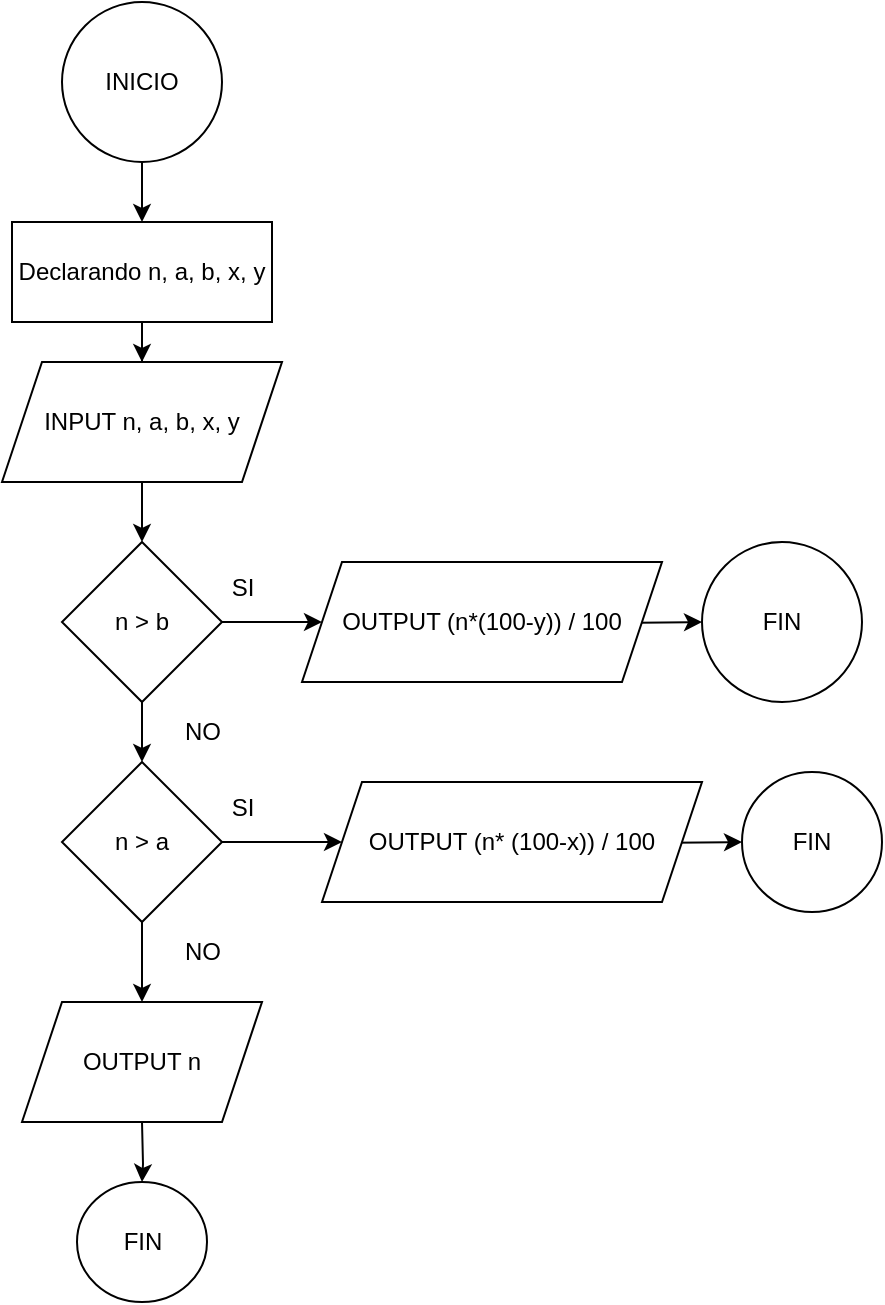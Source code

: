 <mxfile version="24.3.1" type="google">
  <diagram name="Página-1" id="44LaQIkWmfWSSSZqy9im">
    <mxGraphModel grid="1" page="1" gridSize="10" guides="1" tooltips="1" connect="1" arrows="1" fold="1" pageScale="1" pageWidth="827" pageHeight="1169" math="0" shadow="0">
      <root>
        <mxCell id="0" />
        <mxCell id="1" parent="0" />
        <mxCell id="bEgLZTEkBPJJxBVbNIPV-3" value="" style="edgeStyle=orthogonalEdgeStyle;rounded=0;orthogonalLoop=1;jettySize=auto;html=1;" edge="1" parent="1" source="bEgLZTEkBPJJxBVbNIPV-1" target="bEgLZTEkBPJJxBVbNIPV-2">
          <mxGeometry relative="1" as="geometry" />
        </mxCell>
        <mxCell id="bEgLZTEkBPJJxBVbNIPV-1" value="INICIO" style="ellipse;whiteSpace=wrap;html=1;" vertex="1" parent="1">
          <mxGeometry x="340" y="40" width="80" height="80" as="geometry" />
        </mxCell>
        <mxCell id="bEgLZTEkBPJJxBVbNIPV-5" value="" style="edgeStyle=orthogonalEdgeStyle;rounded=0;orthogonalLoop=1;jettySize=auto;html=1;" edge="1" parent="1" source="bEgLZTEkBPJJxBVbNIPV-2" target="bEgLZTEkBPJJxBVbNIPV-4">
          <mxGeometry relative="1" as="geometry" />
        </mxCell>
        <mxCell id="bEgLZTEkBPJJxBVbNIPV-2" value="Declarando n, a, b, x, y" style="whiteSpace=wrap;html=1;" vertex="1" parent="1">
          <mxGeometry x="315" y="150" width="130" height="50" as="geometry" />
        </mxCell>
        <mxCell id="bEgLZTEkBPJJxBVbNIPV-7" value="" style="edgeStyle=orthogonalEdgeStyle;rounded=0;orthogonalLoop=1;jettySize=auto;html=1;" edge="1" parent="1" source="bEgLZTEkBPJJxBVbNIPV-4" target="bEgLZTEkBPJJxBVbNIPV-6">
          <mxGeometry relative="1" as="geometry" />
        </mxCell>
        <mxCell id="bEgLZTEkBPJJxBVbNIPV-4" value="INPUT n, a, b, x, y" style="shape=parallelogram;perimeter=parallelogramPerimeter;whiteSpace=wrap;html=1;fixedSize=1;" vertex="1" parent="1">
          <mxGeometry x="310" y="220" width="140" height="60" as="geometry" />
        </mxCell>
        <mxCell id="bEgLZTEkBPJJxBVbNIPV-12" value="" style="edgeStyle=orthogonalEdgeStyle;rounded=0;orthogonalLoop=1;jettySize=auto;html=1;" edge="1" parent="1" source="bEgLZTEkBPJJxBVbNIPV-6">
          <mxGeometry relative="1" as="geometry">
            <mxPoint x="470" y="350" as="targetPoint" />
          </mxGeometry>
        </mxCell>
        <mxCell id="bEgLZTEkBPJJxBVbNIPV-14" value="" style="edgeStyle=orthogonalEdgeStyle;rounded=0;orthogonalLoop=1;jettySize=auto;html=1;" edge="1" parent="1" source="bEgLZTEkBPJJxBVbNIPV-6" target="bEgLZTEkBPJJxBVbNIPV-13">
          <mxGeometry relative="1" as="geometry" />
        </mxCell>
        <mxCell id="bEgLZTEkBPJJxBVbNIPV-6" value="n &amp;gt; b" style="rhombus;whiteSpace=wrap;html=1;" vertex="1" parent="1">
          <mxGeometry x="340" y="310" width="80" height="80" as="geometry" />
        </mxCell>
        <mxCell id="bEgLZTEkBPJJxBVbNIPV-8" value="SI" style="text;html=1;align=center;verticalAlign=middle;resizable=0;points=[];autosize=1;strokeColor=none;fillColor=none;" vertex="1" parent="1">
          <mxGeometry x="415" y="318" width="30" height="30" as="geometry" />
        </mxCell>
        <mxCell id="bEgLZTEkBPJJxBVbNIPV-27" value="" style="edgeStyle=orthogonalEdgeStyle;rounded=0;orthogonalLoop=1;jettySize=auto;html=1;" edge="1" parent="1" target="bEgLZTEkBPJJxBVbNIPV-26">
          <mxGeometry relative="1" as="geometry">
            <mxPoint x="570" y="350" as="sourcePoint" />
          </mxGeometry>
        </mxCell>
        <mxCell id="bEgLZTEkBPJJxBVbNIPV-17" value="" style="edgeStyle=orthogonalEdgeStyle;rounded=0;orthogonalLoop=1;jettySize=auto;html=1;" edge="1" parent="1" source="bEgLZTEkBPJJxBVbNIPV-13">
          <mxGeometry relative="1" as="geometry">
            <mxPoint x="480" y="460" as="targetPoint" />
          </mxGeometry>
        </mxCell>
        <mxCell id="bEgLZTEkBPJJxBVbNIPV-20" value="" style="edgeStyle=orthogonalEdgeStyle;rounded=0;orthogonalLoop=1;jettySize=auto;html=1;" edge="1" parent="1" source="bEgLZTEkBPJJxBVbNIPV-13">
          <mxGeometry relative="1" as="geometry">
            <mxPoint x="380" y="540" as="targetPoint" />
          </mxGeometry>
        </mxCell>
        <mxCell id="bEgLZTEkBPJJxBVbNIPV-13" value="n &amp;gt; a" style="rhombus;whiteSpace=wrap;html=1;" vertex="1" parent="1">
          <mxGeometry x="340" y="420" width="80" height="80" as="geometry" />
        </mxCell>
        <mxCell id="bEgLZTEkBPJJxBVbNIPV-15" value="NO" style="text;html=1;align=center;verticalAlign=middle;resizable=0;points=[];autosize=1;strokeColor=none;fillColor=none;" vertex="1" parent="1">
          <mxGeometry x="390" y="390" width="40" height="30" as="geometry" />
        </mxCell>
        <mxCell id="bEgLZTEkBPJJxBVbNIPV-25" value="" style="edgeStyle=orthogonalEdgeStyle;rounded=0;orthogonalLoop=1;jettySize=auto;html=1;" edge="1" parent="1" target="bEgLZTEkBPJJxBVbNIPV-24">
          <mxGeometry relative="1" as="geometry">
            <mxPoint x="580" y="460" as="sourcePoint" />
          </mxGeometry>
        </mxCell>
        <mxCell id="bEgLZTEkBPJJxBVbNIPV-18" value="SI" style="text;html=1;align=center;verticalAlign=middle;resizable=0;points=[];autosize=1;strokeColor=none;fillColor=none;" vertex="1" parent="1">
          <mxGeometry x="415" y="428" width="30" height="30" as="geometry" />
        </mxCell>
        <mxCell id="bEgLZTEkBPJJxBVbNIPV-23" value="" style="edgeStyle=orthogonalEdgeStyle;rounded=0;orthogonalLoop=1;jettySize=auto;html=1;" edge="1" parent="1" target="bEgLZTEkBPJJxBVbNIPV-22">
          <mxGeometry relative="1" as="geometry">
            <mxPoint x="380" y="600" as="sourcePoint" />
          </mxGeometry>
        </mxCell>
        <mxCell id="bEgLZTEkBPJJxBVbNIPV-21" value="NO" style="text;html=1;align=center;verticalAlign=middle;resizable=0;points=[];autosize=1;strokeColor=none;fillColor=none;" vertex="1" parent="1">
          <mxGeometry x="390" y="500" width="40" height="30" as="geometry" />
        </mxCell>
        <mxCell id="bEgLZTEkBPJJxBVbNIPV-22" value="FIN" style="ellipse;whiteSpace=wrap;html=1;" vertex="1" parent="1">
          <mxGeometry x="347.5" y="630" width="65" height="60" as="geometry" />
        </mxCell>
        <mxCell id="bEgLZTEkBPJJxBVbNIPV-24" value="FIN" style="ellipse;whiteSpace=wrap;html=1;" vertex="1" parent="1">
          <mxGeometry x="680" y="425" width="70" height="70" as="geometry" />
        </mxCell>
        <mxCell id="bEgLZTEkBPJJxBVbNIPV-26" value="FIN" style="ellipse;whiteSpace=wrap;html=1;" vertex="1" parent="1">
          <mxGeometry x="660" y="310" width="80" height="80" as="geometry" />
        </mxCell>
        <mxCell id="VBEiT9nE0xX55PgwLziB-1" value="OUTPUT (n*(100-y)) / 100" style="shape=parallelogram;perimeter=parallelogramPerimeter;whiteSpace=wrap;html=1;fixedSize=1;" vertex="1" parent="1">
          <mxGeometry x="460" y="320" width="180" height="60" as="geometry" />
        </mxCell>
        <mxCell id="VBEiT9nE0xX55PgwLziB-2" value="OUTPUT (n* (100-x)) / 100" style="shape=parallelogram;perimeter=parallelogramPerimeter;whiteSpace=wrap;html=1;fixedSize=1;" vertex="1" parent="1">
          <mxGeometry x="470" y="430" width="190" height="60" as="geometry" />
        </mxCell>
        <mxCell id="VBEiT9nE0xX55PgwLziB-3" value="OUTPUT n" style="shape=parallelogram;perimeter=parallelogramPerimeter;whiteSpace=wrap;html=1;fixedSize=1;" vertex="1" parent="1">
          <mxGeometry x="320" y="540" width="120" height="60" as="geometry" />
        </mxCell>
      </root>
    </mxGraphModel>
  </diagram>
</mxfile>
